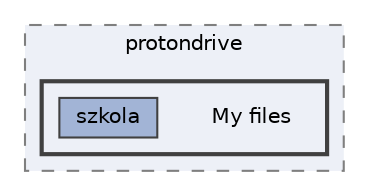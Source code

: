 digraph "G:/protondrive/My files"
{
 // LATEX_PDF_SIZE
  bgcolor="transparent";
  edge [fontname=Helvetica,fontsize=10,labelfontname=Helvetica,labelfontsize=10];
  node [fontname=Helvetica,fontsize=10,shape=box,height=0.2,width=0.4];
  compound=true
  subgraph clusterdir_fe8f7cd9963e51f056fd53264a68a4e8 {
    graph [ bgcolor="#edf0f7", pencolor="grey50", label="protondrive", fontname=Helvetica,fontsize=10 style="filled,dashed", URL="dir_fe8f7cd9963e51f056fd53264a68a4e8.html",tooltip=""]
  subgraph clusterdir_b5762b5d537fed94f840066040ae9316 {
    graph [ bgcolor="#edf0f7", pencolor="grey25", label="", fontname=Helvetica,fontsize=10 style="filled,bold", URL="dir_b5762b5d537fed94f840066040ae9316.html",tooltip=""]
    dir_b5762b5d537fed94f840066040ae9316 [shape=plaintext, label="My files"];
  dir_de1f61a1b27e986fb2727b974df8fc11 [label="szkola", fillcolor="#a2b4d6", color="grey25", style="filled", URL="dir_de1f61a1b27e986fb2727b974df8fc11.html",tooltip=""];
  }
  }
}
